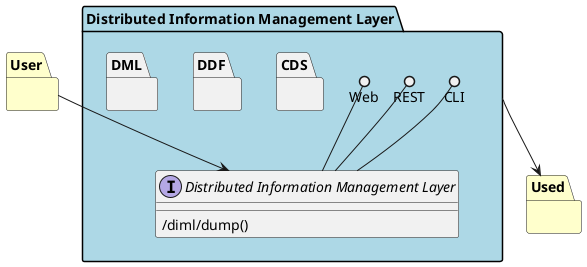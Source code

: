 @startuml

package "User" #ffffcc {

}

package "Used" #ffffcc {

}

package "Distributed Information Management Layer" #lightblue {

    interface "Distributed Information Management Layer" as i {
            /diml/dump()
    
    }


    CLI ()-- i
    REST ()-- i
    Web ()-- i
    


package CDS {
}

package DDF {
}

package DML {
}

}
User --> i
"Distributed Information Management Layer" --> Used

@enduml
